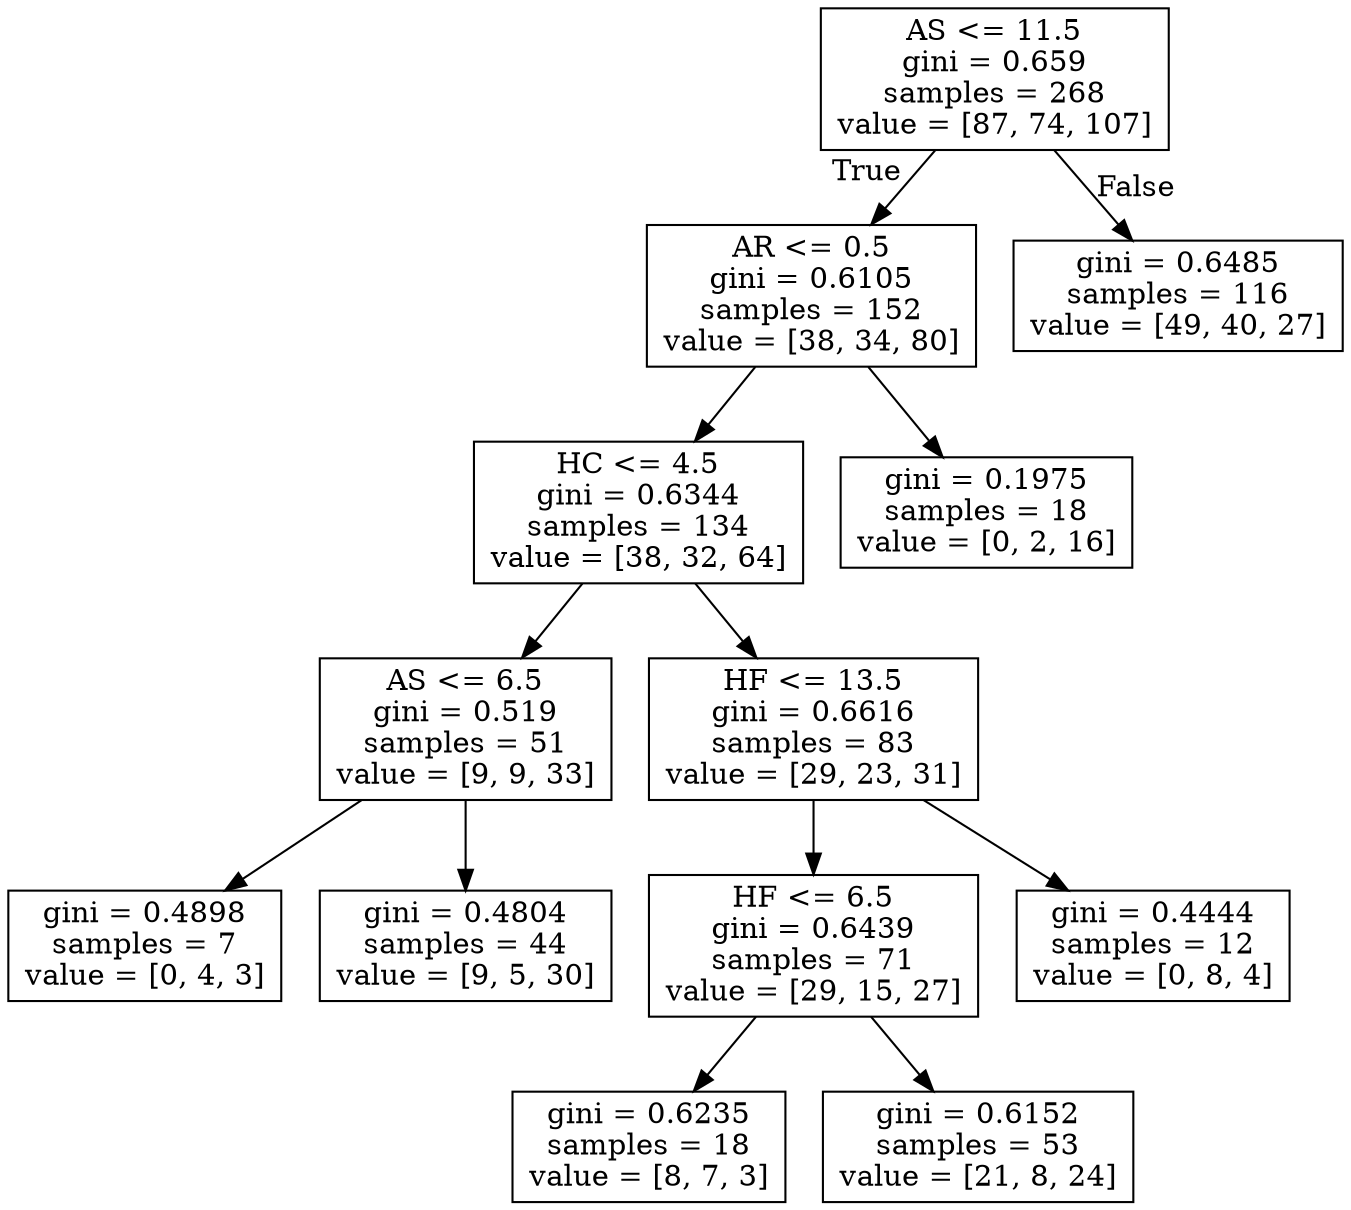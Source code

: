 digraph Tree {
node [shape=box] ;
0 [label="AS <= 11.5\ngini = 0.659\nsamples = 268\nvalue = [87, 74, 107]"] ;
1 [label="AR <= 0.5\ngini = 0.6105\nsamples = 152\nvalue = [38, 34, 80]"] ;
0 -> 1 [labeldistance=2.5, labelangle=45, headlabel="True"] ;
3 [label="HC <= 4.5\ngini = 0.6344\nsamples = 134\nvalue = [38, 32, 64]"] ;
1 -> 3 ;
5 [label="AS <= 6.5\ngini = 0.519\nsamples = 51\nvalue = [9, 9, 33]"] ;
3 -> 5 ;
9 [label="gini = 0.4898\nsamples = 7\nvalue = [0, 4, 3]"] ;
5 -> 9 ;
10 [label="gini = 0.4804\nsamples = 44\nvalue = [9, 5, 30]"] ;
5 -> 10 ;
6 [label="HF <= 13.5\ngini = 0.6616\nsamples = 83\nvalue = [29, 23, 31]"] ;
3 -> 6 ;
7 [label="HF <= 6.5\ngini = 0.6439\nsamples = 71\nvalue = [29, 15, 27]"] ;
6 -> 7 ;
11 [label="gini = 0.6235\nsamples = 18\nvalue = [8, 7, 3]"] ;
7 -> 11 ;
12 [label="gini = 0.6152\nsamples = 53\nvalue = [21, 8, 24]"] ;
7 -> 12 ;
8 [label="gini = 0.4444\nsamples = 12\nvalue = [0, 8, 4]"] ;
6 -> 8 ;
4 [label="gini = 0.1975\nsamples = 18\nvalue = [0, 2, 16]"] ;
1 -> 4 ;
2 [label="gini = 0.6485\nsamples = 116\nvalue = [49, 40, 27]"] ;
0 -> 2 [labeldistance=2.5, labelangle=-45, headlabel="False"] ;
}